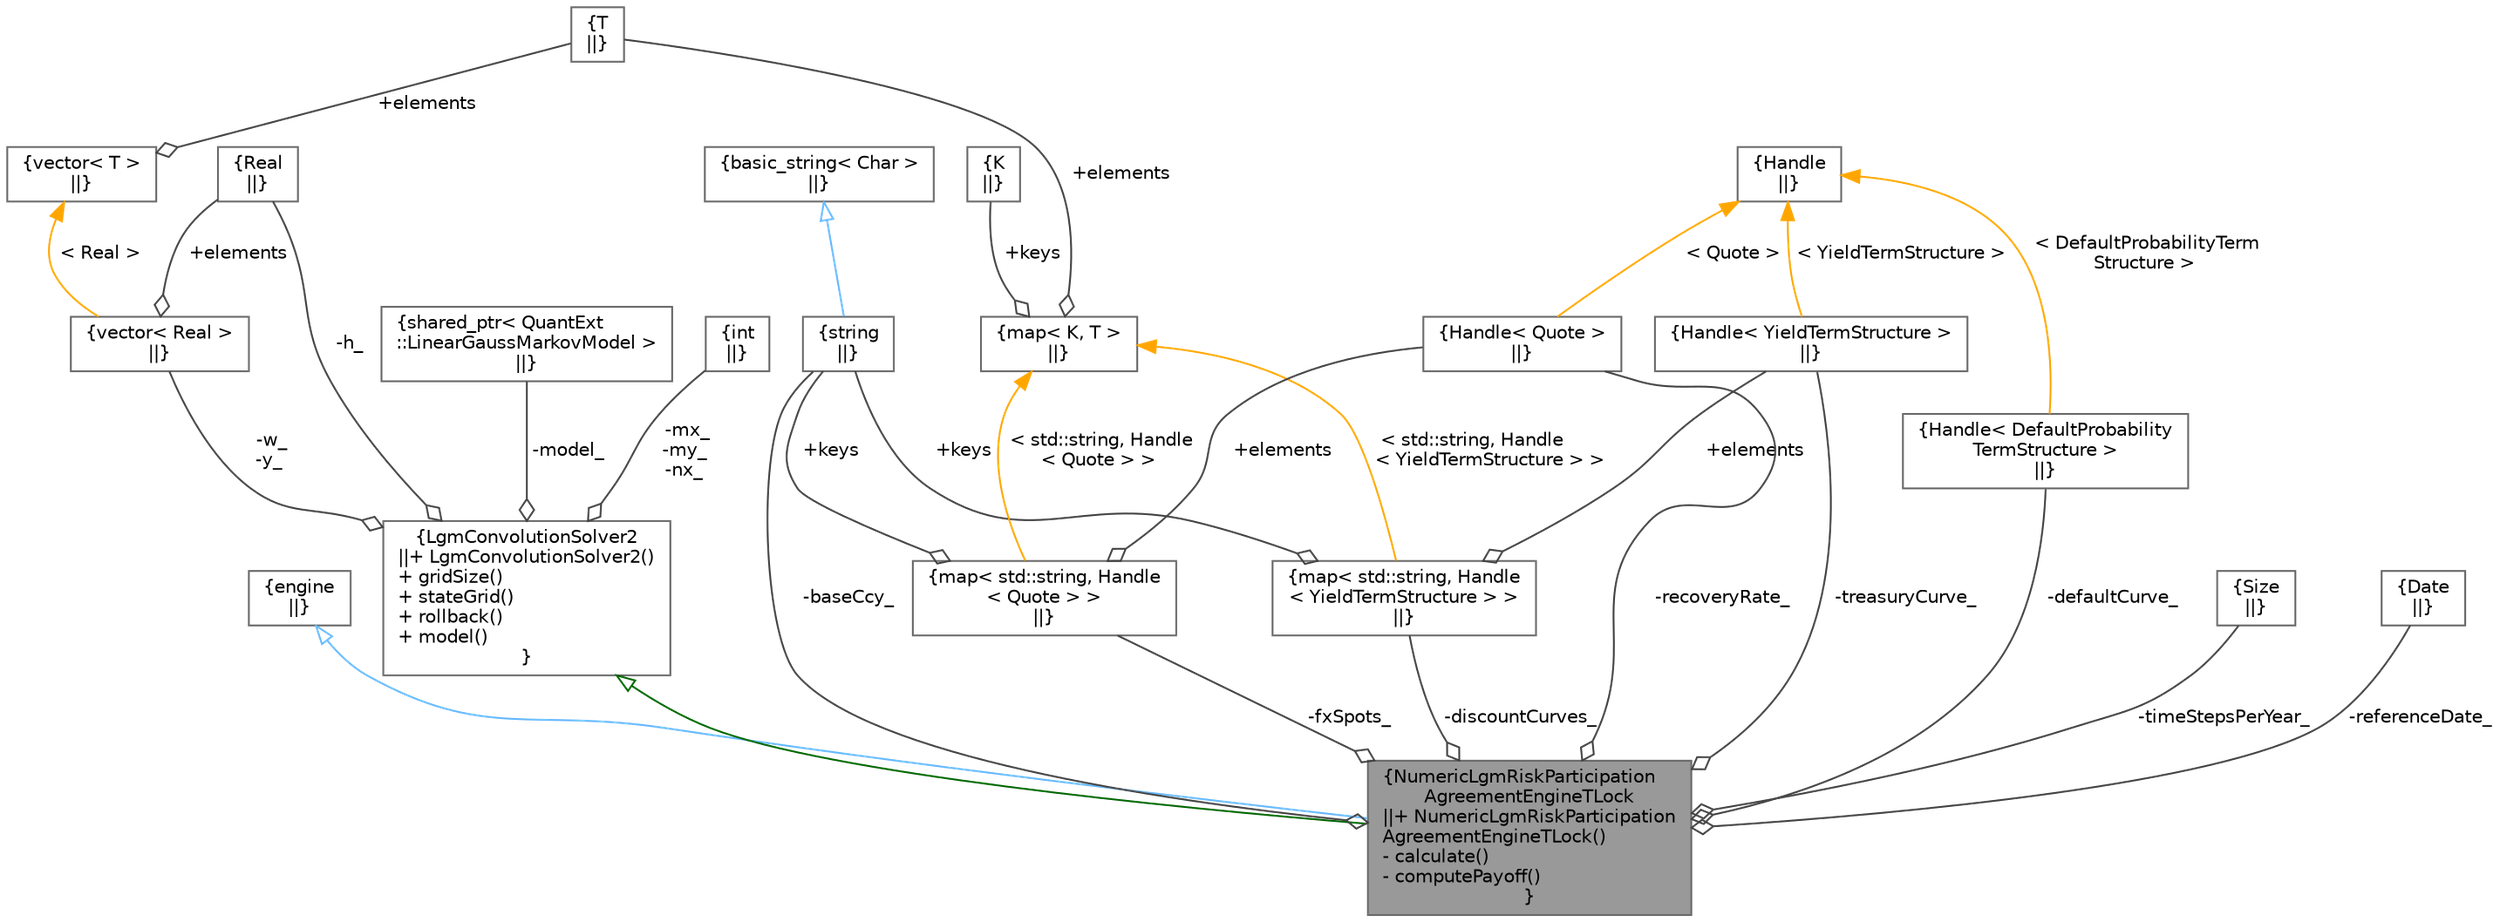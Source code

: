 digraph "NumericLgmRiskParticipationAgreementEngineTLock"
{
 // INTERACTIVE_SVG=YES
 // LATEX_PDF_SIZE
  bgcolor="transparent";
  edge [fontname=Helvetica,fontsize=10,labelfontname=Helvetica,labelfontsize=10];
  node [fontname=Helvetica,fontsize=10,shape=box,height=0.2,width=0.4];
  Node1 [label="{NumericLgmRiskParticipation\lAgreementEngineTLock\n||+ NumericLgmRiskParticipation\lAgreementEngineTLock()\l- calculate()\l- computePayoff()\l}",height=0.2,width=0.4,color="gray40", fillcolor="grey60", style="filled", fontcolor="black",tooltip=" "];
  Node2 -> Node1 [dir="back",color="steelblue1",style="solid",arrowtail="onormal"];
  Node2 [label="{engine\n||}",height=0.2,width=0.4,color="gray40", fillcolor="white", style="filled",URL="C:/dev/ORE/documentation/QuantExt/doc/quantext.tag$class_quant_ext_1_1_risk_participation_agreement_t_lock_1_1engine.html",tooltip=" "];
  Node3 -> Node1 [dir="back",color="darkgreen",style="solid",arrowtail="onormal"];
  Node3 [label="{LgmConvolutionSolver2\n||+ LgmConvolutionSolver2()\l+ gridSize()\l+ stateGrid()\l+ rollback()\l+ model()\l}",height=0.2,width=0.4,color="gray40", fillcolor="white", style="filled",URL="C:/dev/ORE/documentation/QuantExt/doc/quantext.tag$class_quant_ext_1_1_lgm_convolution_solver2.html",tooltip=" "];
  Node4 -> Node3 [color="grey25",style="solid",label=" -model_" ,arrowhead="odiamond"];
  Node4 [label="{shared_ptr\< QuantExt\l::LinearGaussMarkovModel \>\n||}",height=0.2,width=0.4,color="gray40", fillcolor="white", style="filled",tooltip=" "];
  Node5 -> Node3 [color="grey25",style="solid",label=" -mx_\n-my_\n-nx_" ,arrowhead="odiamond"];
  Node5 [label="{int\n||}",height=0.2,width=0.4,color="gray40", fillcolor="white", style="filled",tooltip=" "];
  Node6 -> Node3 [color="grey25",style="solid",label=" -h_" ,arrowhead="odiamond"];
  Node6 [label="{Real\n||}",height=0.2,width=0.4,color="gray40", fillcolor="white", style="filled",tooltip=" "];
  Node7 -> Node3 [color="grey25",style="solid",label=" -w_\n-y_" ,arrowhead="odiamond"];
  Node7 [label="{vector\< Real \>\n||}",height=0.2,width=0.4,color="gray40", fillcolor="white", style="filled",tooltip=" "];
  Node6 -> Node7 [color="grey25",style="solid",label=" +elements" ,arrowhead="odiamond"];
  Node8 -> Node7 [dir="back",color="orange",style="solid",label=" \< Real \>" ];
  Node8 [label="{vector\< T \>\n||}",height=0.2,width=0.4,color="gray40", fillcolor="white", style="filled",tooltip=" "];
  Node9 -> Node8 [color="grey25",style="solid",label=" +elements" ,arrowhead="odiamond"];
  Node9 [label="{T\n||}",height=0.2,width=0.4,color="gray40", fillcolor="white", style="filled",tooltip=" "];
  Node10 -> Node1 [color="grey25",style="solid",label=" -baseCcy_" ,arrowhead="odiamond"];
  Node10 [label="{string\n||}",height=0.2,width=0.4,color="gray40", fillcolor="white", style="filled",tooltip=" "];
  Node11 -> Node10 [dir="back",color="steelblue1",style="solid",arrowtail="onormal"];
  Node11 [label="{basic_string\< Char \>\n||}",height=0.2,width=0.4,color="gray40", fillcolor="white", style="filled",tooltip=" "];
  Node12 -> Node1 [color="grey25",style="solid",label=" -discountCurves_" ,arrowhead="odiamond"];
  Node12 [label="{map\< std::string, Handle\l\< YieldTermStructure \> \>\n||}",height=0.2,width=0.4,color="gray40", fillcolor="white", style="filled",tooltip=" "];
  Node10 -> Node12 [color="grey25",style="solid",label=" +keys" ,arrowhead="odiamond"];
  Node13 -> Node12 [color="grey25",style="solid",label=" +elements" ,arrowhead="odiamond"];
  Node13 [label="{Handle\< YieldTermStructure \>\n||}",height=0.2,width=0.4,color="gray40", fillcolor="white", style="filled",tooltip=" "];
  Node14 -> Node13 [dir="back",color="orange",style="solid",label=" \< YieldTermStructure \>" ];
  Node14 [label="{Handle\n||}",height=0.2,width=0.4,color="gray40", fillcolor="white", style="filled",tooltip=" "];
  Node15 -> Node12 [dir="back",color="orange",style="solid",label=" \< std::string, Handle\l\< YieldTermStructure \> \>" ];
  Node15 [label="{map\< K, T \>\n||}",height=0.2,width=0.4,color="gray40", fillcolor="white", style="filled",tooltip=" "];
  Node16 -> Node15 [color="grey25",style="solid",label=" +keys" ,arrowhead="odiamond"];
  Node16 [label="{K\n||}",height=0.2,width=0.4,color="gray40", fillcolor="white", style="filled",tooltip=" "];
  Node9 -> Node15 [color="grey25",style="solid",label=" +elements" ,arrowhead="odiamond"];
  Node17 -> Node1 [color="grey25",style="solid",label=" -fxSpots_" ,arrowhead="odiamond"];
  Node17 [label="{map\< std::string, Handle\l\< Quote \> \>\n||}",height=0.2,width=0.4,color="gray40", fillcolor="white", style="filled",tooltip=" "];
  Node10 -> Node17 [color="grey25",style="solid",label=" +keys" ,arrowhead="odiamond"];
  Node18 -> Node17 [color="grey25",style="solid",label=" +elements" ,arrowhead="odiamond"];
  Node18 [label="{Handle\< Quote \>\n||}",height=0.2,width=0.4,color="gray40", fillcolor="white", style="filled",tooltip=" "];
  Node14 -> Node18 [dir="back",color="orange",style="solid",label=" \< Quote \>" ];
  Node15 -> Node17 [dir="back",color="orange",style="solid",label=" \< std::string, Handle\l\< Quote \> \>" ];
  Node13 -> Node1 [color="grey25",style="solid",label=" -treasuryCurve_" ,arrowhead="odiamond"];
  Node19 -> Node1 [color="grey25",style="solid",label=" -defaultCurve_" ,arrowhead="odiamond"];
  Node19 [label="{Handle\< DefaultProbability\lTermStructure \>\n||}",height=0.2,width=0.4,color="gray40", fillcolor="white", style="filled",tooltip=" "];
  Node14 -> Node19 [dir="back",color="orange",style="solid",label=" \< DefaultProbabilityTerm\lStructure \>" ];
  Node18 -> Node1 [color="grey25",style="solid",label=" -recoveryRate_" ,arrowhead="odiamond"];
  Node20 -> Node1 [color="grey25",style="solid",label=" -timeStepsPerYear_" ,arrowhead="odiamond"];
  Node20 [label="{Size\n||}",height=0.2,width=0.4,color="gray40", fillcolor="white", style="filled",tooltip=" "];
  Node21 -> Node1 [color="grey25",style="solid",label=" -referenceDate_" ,arrowhead="odiamond"];
  Node21 [label="{Date\n||}",height=0.2,width=0.4,color="gray40", fillcolor="white", style="filled",tooltip=" "];
}
